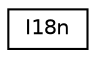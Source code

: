 digraph G
{
  edge [fontname="Helvetica",fontsize="10",labelfontname="Helvetica",labelfontsize="10"];
  node [fontname="Helvetica",fontsize="10",shape=record];
  rankdir="LR";
  Node1 [label="I18n",height=0.2,width=0.4,color="black", fillcolor="white", style="filled",URL="$class_candy_c_m_s_1_1_helper_1_1_i18n.html"];
}
